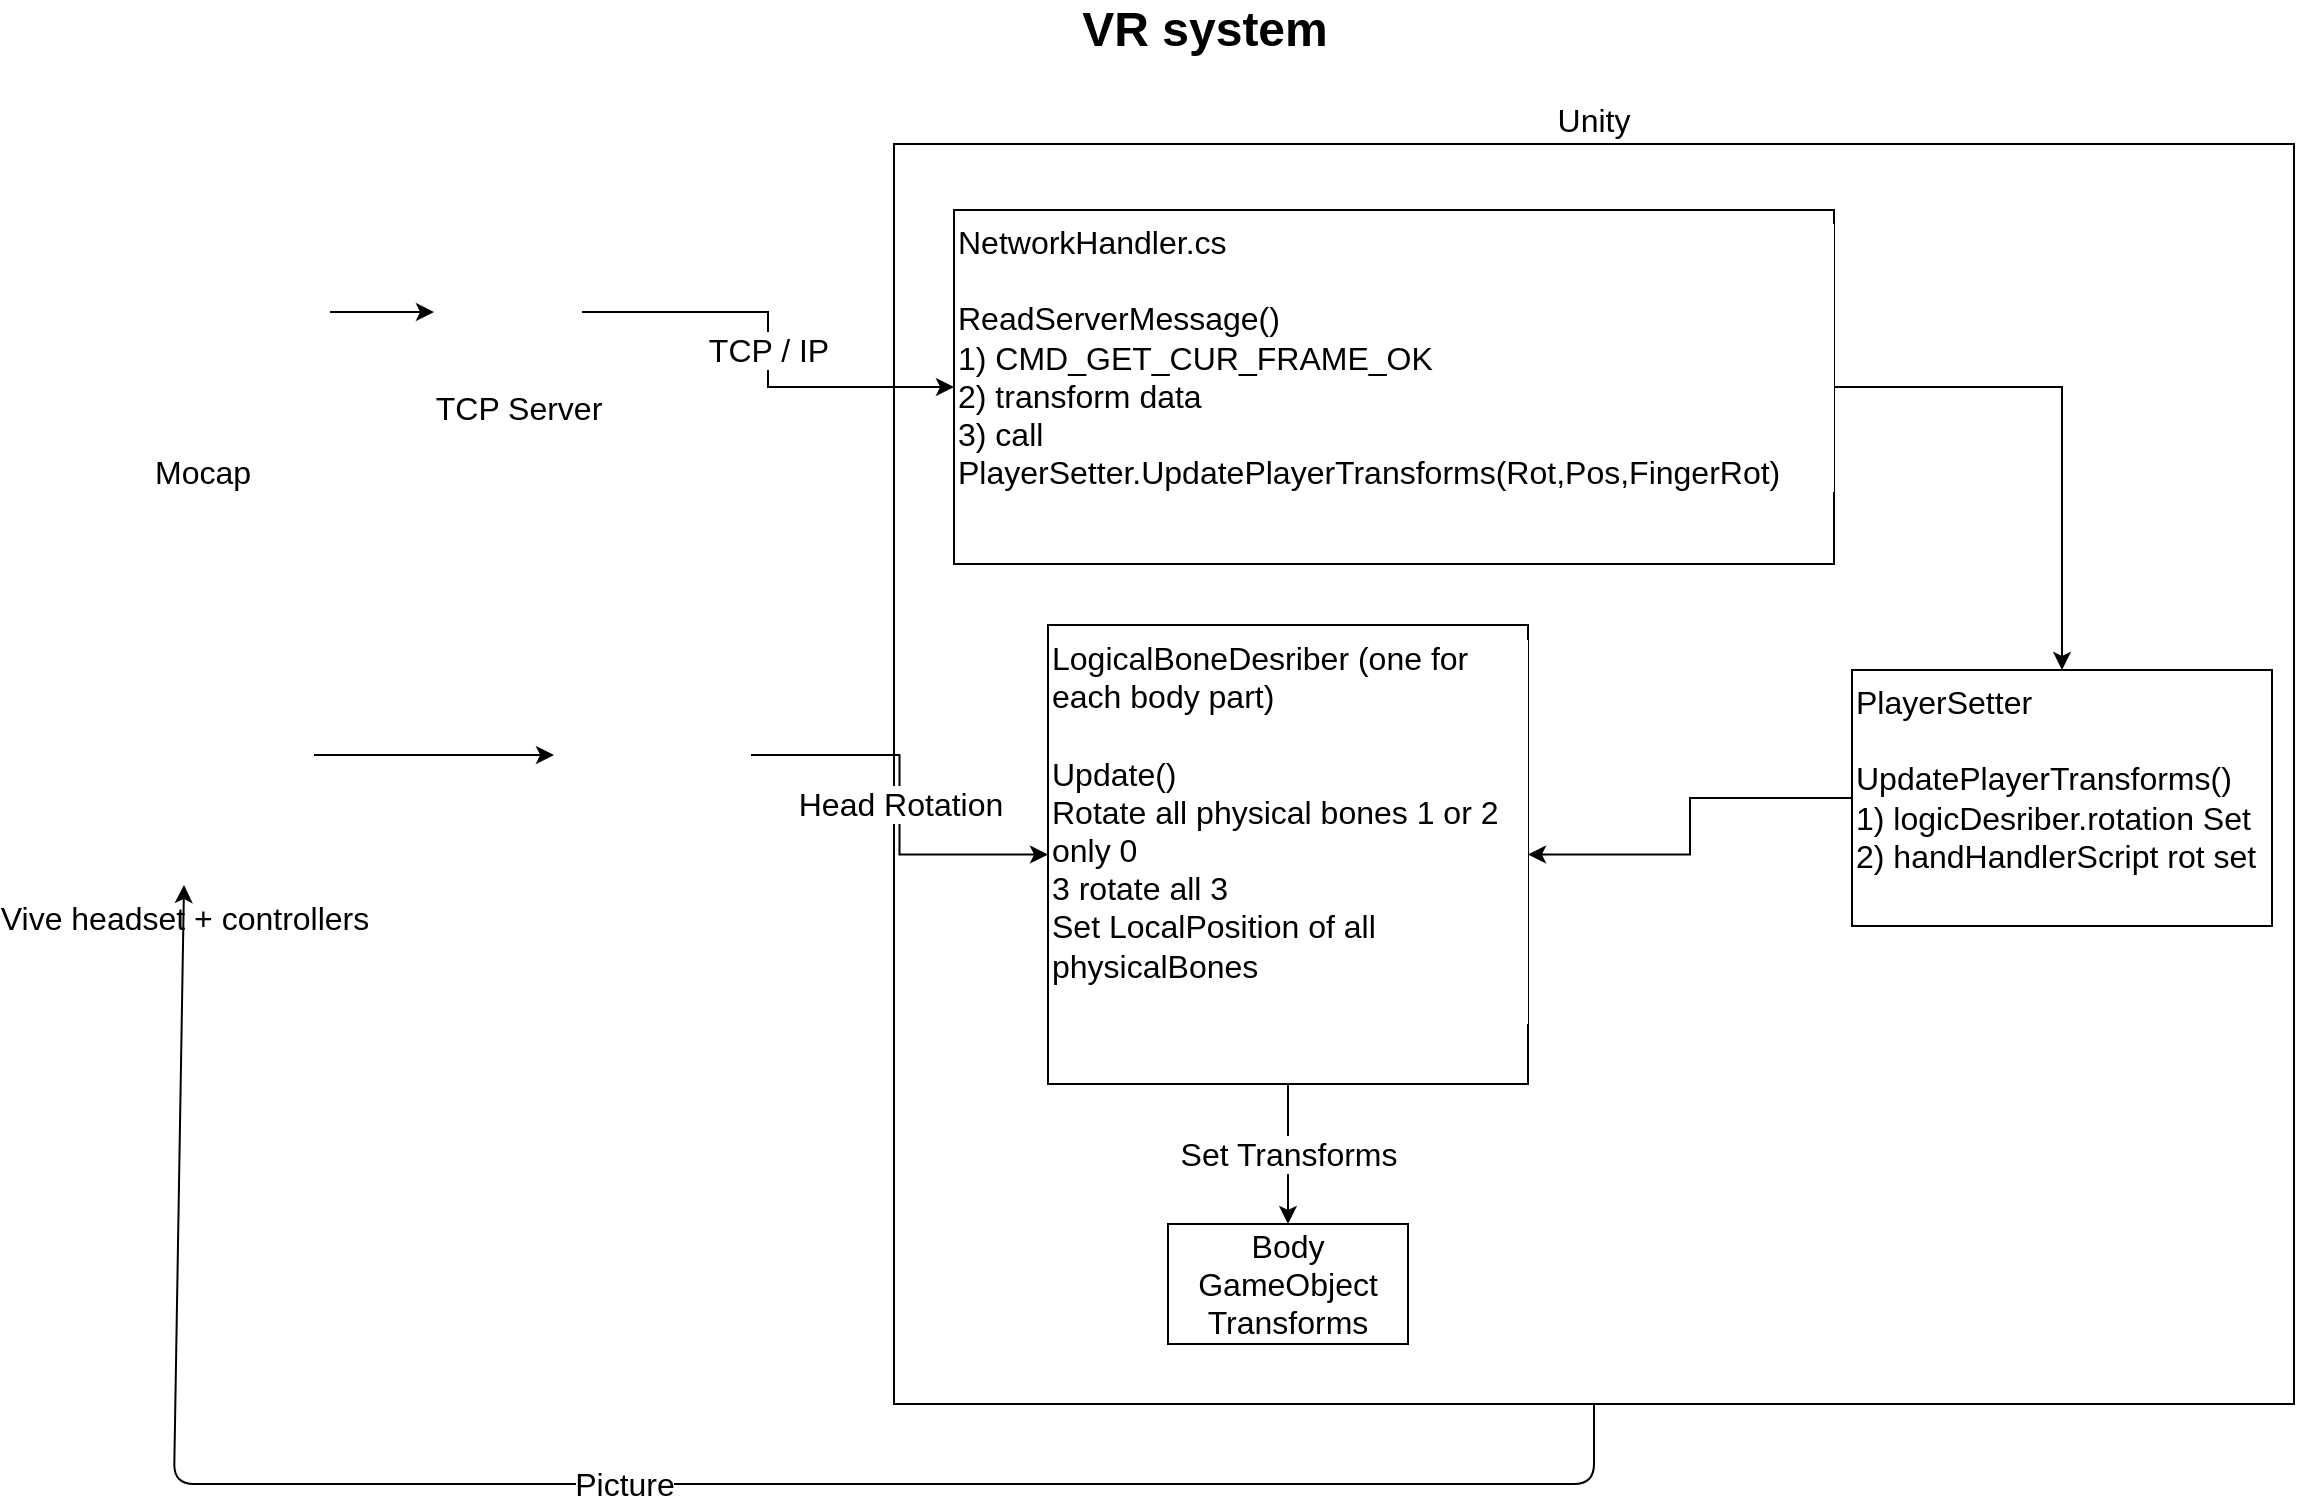 <mxfile version="14.0.1" type="github">
  <diagram name="Page-1" id="74b105a0-9070-1c63-61bc-23e55f88626e">
    <mxGraphModel dx="2183" dy="1243" grid="1" gridSize="10" guides="1" tooltips="1" connect="1" arrows="1" fold="1" page="1" pageScale="1.5" pageWidth="827" pageHeight="583" background="none" math="0" shadow="0">
      <root>
        <mxCell id="0" style=";html=1;" />
        <mxCell id="1" style=";html=1;" parent="0" />
        <mxCell id="7aNfvuDgiZK2vMjcJ0YT-9" value="Unity" style="rounded=0;whiteSpace=wrap;html=1;fillColor=none;labelPosition=center;verticalLabelPosition=top;align=center;verticalAlign=bottom;fontSize=16;" parent="1" vertex="1">
          <mxGeometry x="450" y="110" width="700" height="630" as="geometry" />
        </mxCell>
        <mxCell id="10b056a9c633e61c-30" value="VR system" style="text;strokeColor=none;fillColor=none;html=1;fontSize=24;fontStyle=1;verticalAlign=middle;align=center;" parent="1" vertex="1">
          <mxGeometry x="80" y="40" width="1050" height="26.42" as="geometry" />
        </mxCell>
        <mxCell id="7aNfvuDgiZK2vMjcJ0YT-5" value="" style="edgeStyle=orthogonalEdgeStyle;rounded=0;orthogonalLoop=1;jettySize=auto;html=1;" parent="1" source="7aNfvuDgiZK2vMjcJ0YT-3" edge="1">
          <mxGeometry relative="1" as="geometry">
            <mxPoint x="220" y="194" as="targetPoint" />
          </mxGeometry>
        </mxCell>
        <mxCell id="7aNfvuDgiZK2vMjcJ0YT-3" value="Mocap" style="shape=image;html=1;verticalAlign=top;verticalLabelPosition=bottom;labelBackgroundColor=#ffffff;imageAspect=0;aspect=fixed;image=https://cdn4.iconfinder.com/data/icons/stick-figures-in-motion/100/stickfigure_20-128.png;fontSize=16;" parent="1" vertex="1">
          <mxGeometry x="40" y="130" width="128" height="128" as="geometry" />
        </mxCell>
        <mxCell id="7aNfvuDgiZK2vMjcJ0YT-8" value="TCP / IP" style="edgeStyle=orthogonalEdgeStyle;rounded=0;orthogonalLoop=1;jettySize=auto;html=1;fontSize=16;" parent="1" source="7aNfvuDgiZK2vMjcJ0YT-6" target="7aNfvuDgiZK2vMjcJ0YT-7" edge="1">
          <mxGeometry relative="1" as="geometry" />
        </mxCell>
        <mxCell id="7aNfvuDgiZK2vMjcJ0YT-6" value="TCP Server" style="shape=image;html=1;verticalAlign=top;verticalLabelPosition=bottom;labelBackgroundColor=#ffffff;imageAspect=0;aspect=fixed;image=https://cdn4.iconfinder.com/data/icons/bitcons/yellow/64x64/tcp.gif;fontSize=16;" parent="1" vertex="1">
          <mxGeometry x="230" y="162" width="64" height="64" as="geometry" />
        </mxCell>
        <mxCell id="7aNfvuDgiZK2vMjcJ0YT-11" value="" style="edgeStyle=orthogonalEdgeStyle;rounded=0;orthogonalLoop=1;jettySize=auto;html=1;" parent="1" source="7aNfvuDgiZK2vMjcJ0YT-7" target="7aNfvuDgiZK2vMjcJ0YT-10" edge="1">
          <mxGeometry relative="1" as="geometry" />
        </mxCell>
        <mxCell id="7aNfvuDgiZK2vMjcJ0YT-7" value="NetworkHandler.cs&lt;br style=&quot;font-size: 16px;&quot;&gt;&lt;br style=&quot;font-size: 16px;&quot;&gt;&lt;div style=&quot;font-size: 16px;&quot;&gt;ReadServerMessage()&lt;/div&gt;&lt;div style=&quot;font-size: 16px;&quot;&gt;1)&amp;nbsp;CMD_GET_CUR_FRAME_OK&lt;/div&gt;&lt;div style=&quot;font-size: 16px;&quot;&gt;2) transform data&lt;/div&gt;&lt;div style=&quot;font-size: 16px;&quot;&gt;3) call PlayerSetter.UpdatePlayerTransforms(Rot,Pos,FingerRot)&lt;/div&gt;" style="whiteSpace=wrap;html=1;verticalAlign=top;labelBackgroundColor=#ffffff;fontSize=16;align=left;" parent="1" vertex="1">
          <mxGeometry x="480" y="143" width="440" height="177" as="geometry" />
        </mxCell>
        <mxCell id="aPsun0Z6Roq6jAC1j_1i-1" value="" style="edgeStyle=orthogonalEdgeStyle;rounded=0;orthogonalLoop=1;jettySize=auto;html=1;fontSize=16;" edge="1" parent="1" source="7aNfvuDgiZK2vMjcJ0YT-10" target="7aNfvuDgiZK2vMjcJ0YT-19">
          <mxGeometry relative="1" as="geometry" />
        </mxCell>
        <mxCell id="7aNfvuDgiZK2vMjcJ0YT-10" value="PlayerSetter&lt;br style=&quot;font-size: 16px;&quot;&gt;&lt;br style=&quot;font-size: 16px;&quot;&gt;&lt;div style=&quot;font-size: 16px;&quot;&gt;UpdatePlayerTransforms()&lt;/div&gt;&lt;div style=&quot;font-size: 16px;&quot;&gt;1) logicDesriber.rotation Set&lt;/div&gt;&lt;div style=&quot;font-size: 16px;&quot;&gt;2) handHandlerScript rot set&lt;/div&gt;" style="whiteSpace=wrap;html=1;verticalAlign=top;labelBackgroundColor=#ffffff;fontSize=16;align=left;" parent="1" vertex="1">
          <mxGeometry x="929" y="373" width="210" height="128" as="geometry" />
        </mxCell>
        <mxCell id="7aNfvuDgiZK2vMjcJ0YT-12" value="" style="shape=image;html=1;verticalAlign=top;verticalLabelPosition=bottom;labelBackgroundColor=#ffffff;imageAspect=0;aspect=fixed;image=https://cdn4.iconfinder.com/data/icons/technology-83/1000/virtual_computing_data_virtual_reality_data_virtual_virtual_machine_virtual_machine-128.png;fillColor=none;" parent="1" vertex="1">
          <mxGeometry x="970" y="600" width="128" height="128" as="geometry" />
        </mxCell>
        <mxCell id="7aNfvuDgiZK2vMjcJ0YT-16" value="" style="edgeStyle=orthogonalEdgeStyle;rounded=0;orthogonalLoop=1;jettySize=auto;html=1;" parent="1" source="7aNfvuDgiZK2vMjcJ0YT-13" target="7aNfvuDgiZK2vMjcJ0YT-15" edge="1">
          <mxGeometry relative="1" as="geometry" />
        </mxCell>
        <mxCell id="7aNfvuDgiZK2vMjcJ0YT-13" value="Vive headset + controllers" style="shape=image;html=1;verticalAlign=top;verticalLabelPosition=bottom;labelBackgroundColor=#ffffff;imageAspect=0;aspect=fixed;image=https://cdn2.iconfinder.com/data/icons/software-engineering-and-video-gaming/512/622_human_man_reality_user_virtual_vr-128.png;fillColor=none;fontSize=16;" parent="1" vertex="1">
          <mxGeometry x="30" y="350.5" width="130" height="130" as="geometry" />
        </mxCell>
        <mxCell id="7aNfvuDgiZK2vMjcJ0YT-17" value="Head Rotation" style="edgeStyle=orthogonalEdgeStyle;rounded=0;orthogonalLoop=1;jettySize=auto;html=1;entryX=0;entryY=0.5;entryDx=0;entryDy=0;fontSize=16;" parent="1" source="7aNfvuDgiZK2vMjcJ0YT-15" target="7aNfvuDgiZK2vMjcJ0YT-19" edge="1">
          <mxGeometry relative="1" as="geometry">
            <mxPoint x="270" y="660.5" as="targetPoint" />
          </mxGeometry>
        </mxCell>
        <mxCell id="7aNfvuDgiZK2vMjcJ0YT-15" value="" style="shape=image;html=1;verticalAlign=top;verticalLabelPosition=bottom;labelBackgroundColor=#ffffff;imageAspect=0;aspect=fixed;image=https://cdn3.iconfinder.com/data/icons/popular-services-brands-vol-2/512/steam-128.png;fillColor=none;" parent="1" vertex="1">
          <mxGeometry x="280" y="366.25" width="98.5" height="98.5" as="geometry" />
        </mxCell>
        <mxCell id="7aNfvuDgiZK2vMjcJ0YT-18" value="Body GameObject Transforms" style="rounded=0;whiteSpace=wrap;html=1;fillColor=none;fontSize=16;" parent="1" vertex="1">
          <mxGeometry x="587" y="650" width="120" height="60" as="geometry" />
        </mxCell>
        <mxCell id="7aNfvuDgiZK2vMjcJ0YT-19" value="LogicalBoneDesriber (one for each body part)&lt;br style=&quot;font-size: 16px;&quot;&gt;&lt;br style=&quot;font-size: 16px;&quot;&gt;&lt;div style=&quot;font-size: 16px;&quot;&gt;Update()&lt;/div&gt;&lt;div style=&quot;font-size: 16px;&quot;&gt;Rotate all physical bones 1 or 2 only 0&lt;/div&gt;&lt;div style=&quot;font-size: 16px;&quot;&gt;3 rotate all 3&lt;/div&gt;&lt;div style=&quot;font-size: 16px;&quot;&gt;Set LocalPosition of all physicalBones&lt;/div&gt;&lt;div style=&quot;font-size: 16px;&quot;&gt;&lt;br style=&quot;font-size: 16px;&quot;&gt;&lt;/div&gt;" style="whiteSpace=wrap;html=1;verticalAlign=top;labelBackgroundColor=#ffffff;fontSize=16;align=left;" parent="1" vertex="1">
          <mxGeometry x="527" y="350.5" width="240" height="229.5" as="geometry" />
        </mxCell>
        <mxCell id="7aNfvuDgiZK2vMjcJ0YT-25" value="Set Transforms" style="endArrow=classic;html=1;exitX=0.5;exitY=1;exitDx=0;exitDy=0;fontSize=16;" parent="1" source="7aNfvuDgiZK2vMjcJ0YT-19" target="7aNfvuDgiZK2vMjcJ0YT-18" edge="1">
          <mxGeometry width="50" height="50" relative="1" as="geometry">
            <mxPoint x="640" y="390" as="sourcePoint" />
            <mxPoint x="690" y="340" as="targetPoint" />
          </mxGeometry>
        </mxCell>
        <mxCell id="7aNfvuDgiZK2vMjcJ0YT-26" value="Picture" style="endArrow=classic;html=1;exitX=0.5;exitY=1;exitDx=0;exitDy=0;entryX=0.5;entryY=1;entryDx=0;entryDy=0;fontSize=16;" parent="1" source="7aNfvuDgiZK2vMjcJ0YT-9" edge="1" target="7aNfvuDgiZK2vMjcJ0YT-13">
          <mxGeometry width="50" height="50" relative="1" as="geometry">
            <mxPoint x="640" y="650" as="sourcePoint" />
            <mxPoint x="10" y="500" as="targetPoint" />
            <Array as="points">
              <mxPoint x="800" y="780" />
              <mxPoint x="90" y="780" />
            </Array>
          </mxGeometry>
        </mxCell>
      </root>
    </mxGraphModel>
  </diagram>
</mxfile>
